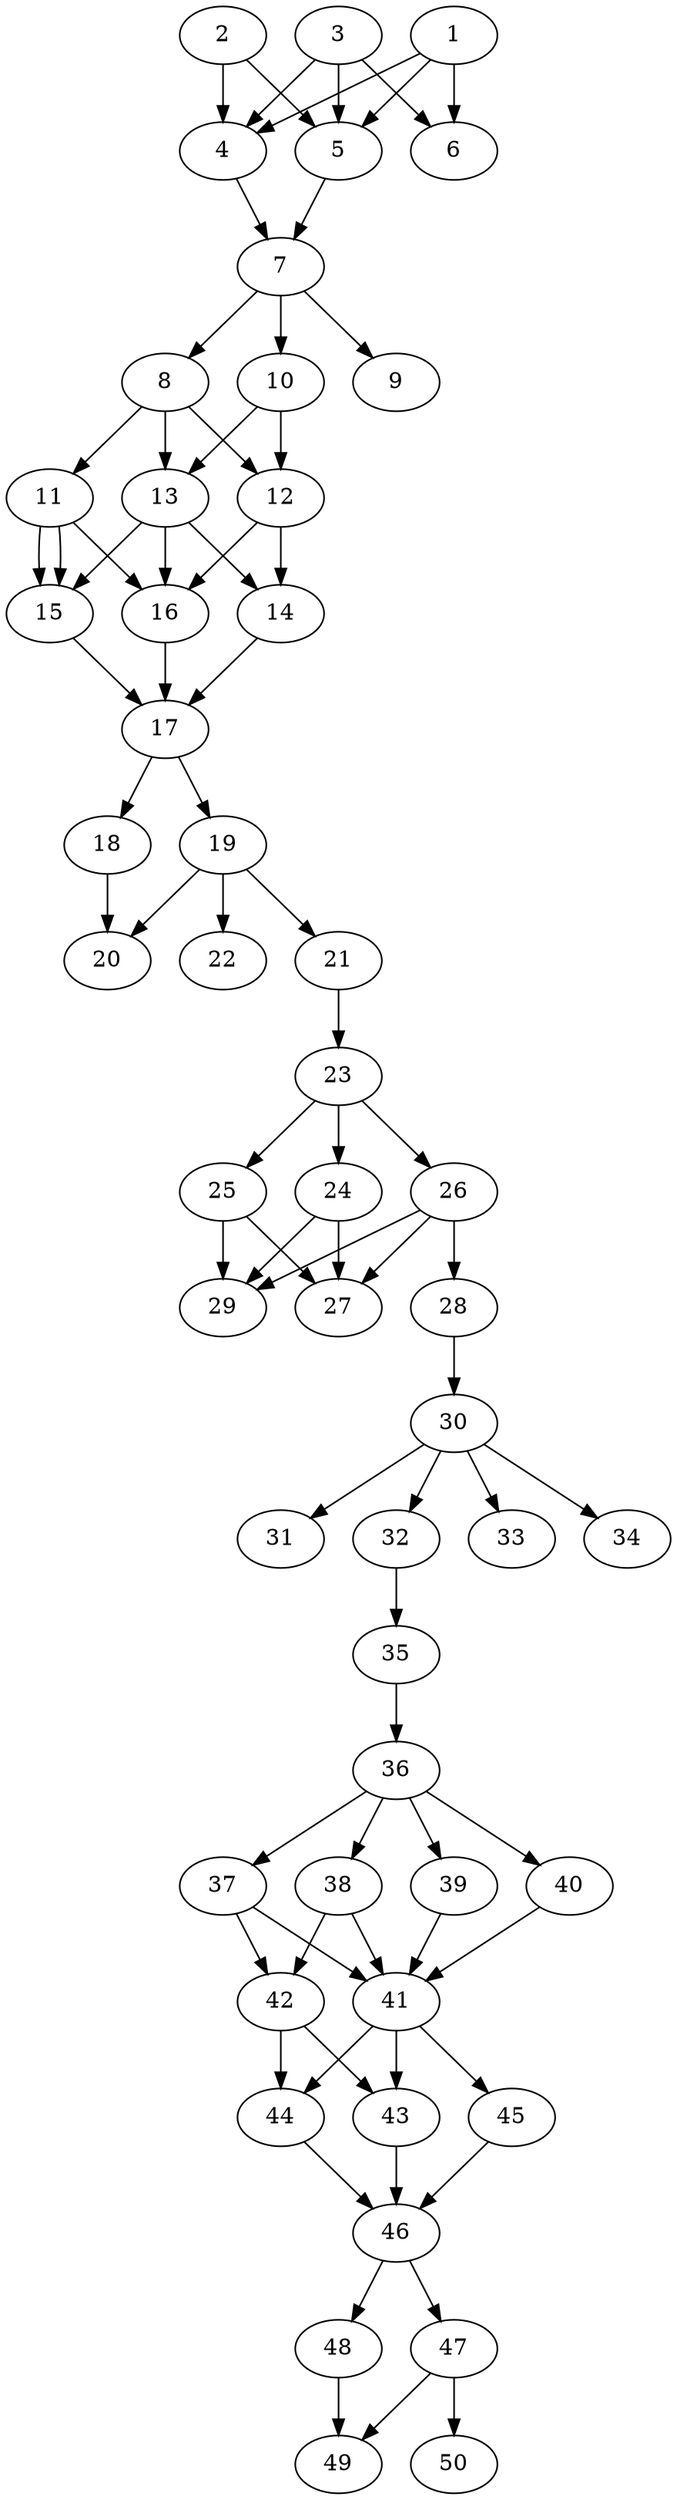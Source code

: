 // DAG automatically generated by daggen at Thu Oct  3 14:07:56 2019
// ./daggen --dot -n 50 --ccr 0.4 --fat 0.3 --regular 0.5 --density 0.9 --mindata 5242880 --maxdata 52428800 
digraph G {
  1 [size="60249600", alpha="0.10", expect_size="24099840"] 
  1 -> 4 [size ="24099840"]
  1 -> 5 [size ="24099840"]
  1 -> 6 [size ="24099840"]
  2 [size="91146240", alpha="0.02", expect_size="36458496"] 
  2 -> 4 [size ="36458496"]
  2 -> 5 [size ="36458496"]
  3 [size="86346240", alpha="0.14", expect_size="34538496"] 
  3 -> 4 [size ="34538496"]
  3 -> 5 [size ="34538496"]
  3 -> 6 [size ="34538496"]
  4 [size="50839040", alpha="0.17", expect_size="20335616"] 
  4 -> 7 [size ="20335616"]
  5 [size="118033920", alpha="0.10", expect_size="47213568"] 
  5 -> 7 [size ="47213568"]
  6 [size="127078400", alpha="0.04", expect_size="50831360"] 
  7 [size="19013120", alpha="0.17", expect_size="7605248"] 
  7 -> 8 [size ="7605248"]
  7 -> 9 [size ="7605248"]
  7 -> 10 [size ="7605248"]
  8 [size="29936640", alpha="0.17", expect_size="11974656"] 
  8 -> 11 [size ="11974656"]
  8 -> 12 [size ="11974656"]
  8 -> 13 [size ="11974656"]
  9 [size="39959040", alpha="0.07", expect_size="15983616"] 
  10 [size="102476800", alpha="0.12", expect_size="40990720"] 
  10 -> 12 [size ="40990720"]
  10 -> 13 [size ="40990720"]
  11 [size="22366720", alpha="0.16", expect_size="8946688"] 
  11 -> 15 [size ="8946688"]
  11 -> 15 [size ="8946688"]
  11 -> 16 [size ="8946688"]
  12 [size="84267520", alpha="0.11", expect_size="33707008"] 
  12 -> 14 [size ="33707008"]
  12 -> 16 [size ="33707008"]
  13 [size="95065600", alpha="0.08", expect_size="38026240"] 
  13 -> 14 [size ="38026240"]
  13 -> 15 [size ="38026240"]
  13 -> 16 [size ="38026240"]
  14 [size="60533760", alpha="0.17", expect_size="24213504"] 
  14 -> 17 [size ="24213504"]
  15 [size="41282560", alpha="0.02", expect_size="16513024"] 
  15 -> 17 [size ="16513024"]
  16 [size="102300160", alpha="0.12", expect_size="40920064"] 
  16 -> 17 [size ="40920064"]
  17 [size="128276480", alpha="0.16", expect_size="51310592"] 
  17 -> 18 [size ="51310592"]
  17 -> 19 [size ="51310592"]
  18 [size="112384000", alpha="0.17", expect_size="44953600"] 
  18 -> 20 [size ="44953600"]
  19 [size="97556480", alpha="0.18", expect_size="39022592"] 
  19 -> 20 [size ="39022592"]
  19 -> 21 [size ="39022592"]
  19 -> 22 [size ="39022592"]
  20 [size="19266560", alpha="0.19", expect_size="7706624"] 
  21 [size="87761920", alpha="0.09", expect_size="35104768"] 
  21 -> 23 [size ="35104768"]
  22 [size="66357760", alpha="0.12", expect_size="26543104"] 
  23 [size="14146560", alpha="0.08", expect_size="5658624"] 
  23 -> 24 [size ="5658624"]
  23 -> 25 [size ="5658624"]
  23 -> 26 [size ="5658624"]
  24 [size="59325440", alpha="0.10", expect_size="23730176"] 
  24 -> 27 [size ="23730176"]
  24 -> 29 [size ="23730176"]
  25 [size="41016320", alpha="0.09", expect_size="16406528"] 
  25 -> 27 [size ="16406528"]
  25 -> 29 [size ="16406528"]
  26 [size="53327360", alpha="0.08", expect_size="21330944"] 
  26 -> 27 [size ="21330944"]
  26 -> 28 [size ="21330944"]
  26 -> 29 [size ="21330944"]
  27 [size="125772800", alpha="0.08", expect_size="50309120"] 
  28 [size="102192640", alpha="0.11", expect_size="40877056"] 
  28 -> 30 [size ="40877056"]
  29 [size="84014080", alpha="0.19", expect_size="33605632"] 
  30 [size="70036480", alpha="0.01", expect_size="28014592"] 
  30 -> 31 [size ="28014592"]
  30 -> 32 [size ="28014592"]
  30 -> 33 [size ="28014592"]
  30 -> 34 [size ="28014592"]
  31 [size="66905600", alpha="0.05", expect_size="26762240"] 
  32 [size="121766400", alpha="0.01", expect_size="48706560"] 
  32 -> 35 [size ="48706560"]
  33 [size="76728320", alpha="0.12", expect_size="30691328"] 
  34 [size="123000320", alpha="0.10", expect_size="49200128"] 
  35 [size="62382080", alpha="0.13", expect_size="24952832"] 
  35 -> 36 [size ="24952832"]
  36 [size="117770240", alpha="0.11", expect_size="47108096"] 
  36 -> 37 [size ="47108096"]
  36 -> 38 [size ="47108096"]
  36 -> 39 [size ="47108096"]
  36 -> 40 [size ="47108096"]
  37 [size="49239040", alpha="0.08", expect_size="19695616"] 
  37 -> 41 [size ="19695616"]
  37 -> 42 [size ="19695616"]
  38 [size="98631680", alpha="0.03", expect_size="39452672"] 
  38 -> 41 [size ="39452672"]
  38 -> 42 [size ="39452672"]
  39 [size="46845440", alpha="0.11", expect_size="18738176"] 
  39 -> 41 [size ="18738176"]
  40 [size="38699520", alpha="0.01", expect_size="15479808"] 
  40 -> 41 [size ="15479808"]
  41 [size="45601280", alpha="0.03", expect_size="18240512"] 
  41 -> 43 [size ="18240512"]
  41 -> 44 [size ="18240512"]
  41 -> 45 [size ="18240512"]
  42 [size="76810240", alpha="0.15", expect_size="30724096"] 
  42 -> 43 [size ="30724096"]
  42 -> 44 [size ="30724096"]
  43 [size="85521920", alpha="0.06", expect_size="34208768"] 
  43 -> 46 [size ="34208768"]
  44 [size="35732480", alpha="0.06", expect_size="14292992"] 
  44 -> 46 [size ="14292992"]
  45 [size="92833280", alpha="0.10", expect_size="37133312"] 
  45 -> 46 [size ="37133312"]
  46 [size="49072640", alpha="0.01", expect_size="19629056"] 
  46 -> 47 [size ="19629056"]
  46 -> 48 [size ="19629056"]
  47 [size="111605760", alpha="0.11", expect_size="44642304"] 
  47 -> 49 [size ="44642304"]
  47 -> 50 [size ="44642304"]
  48 [size="41712640", alpha="0.16", expect_size="16685056"] 
  48 -> 49 [size ="16685056"]
  49 [size="56637440", alpha="0.14", expect_size="22654976"] 
  50 [size="122864640", alpha="0.00", expect_size="49145856"] 
}
